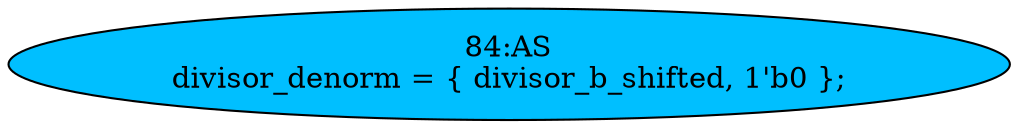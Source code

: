 strict digraph "" {
	node [label="\N"];
	"84:AS"	 [ast="<pyverilog.vparser.ast.Assign object at 0x7f284bca9050>",
		def_var="['divisor_denorm']",
		fillcolor=deepskyblue,
		label="84:AS
divisor_denorm = { divisor_b_shifted, 1'b0 };",
		statements="[]",
		style=filled,
		typ=Assign,
		use_var="['divisor_b_shifted']"];
}
